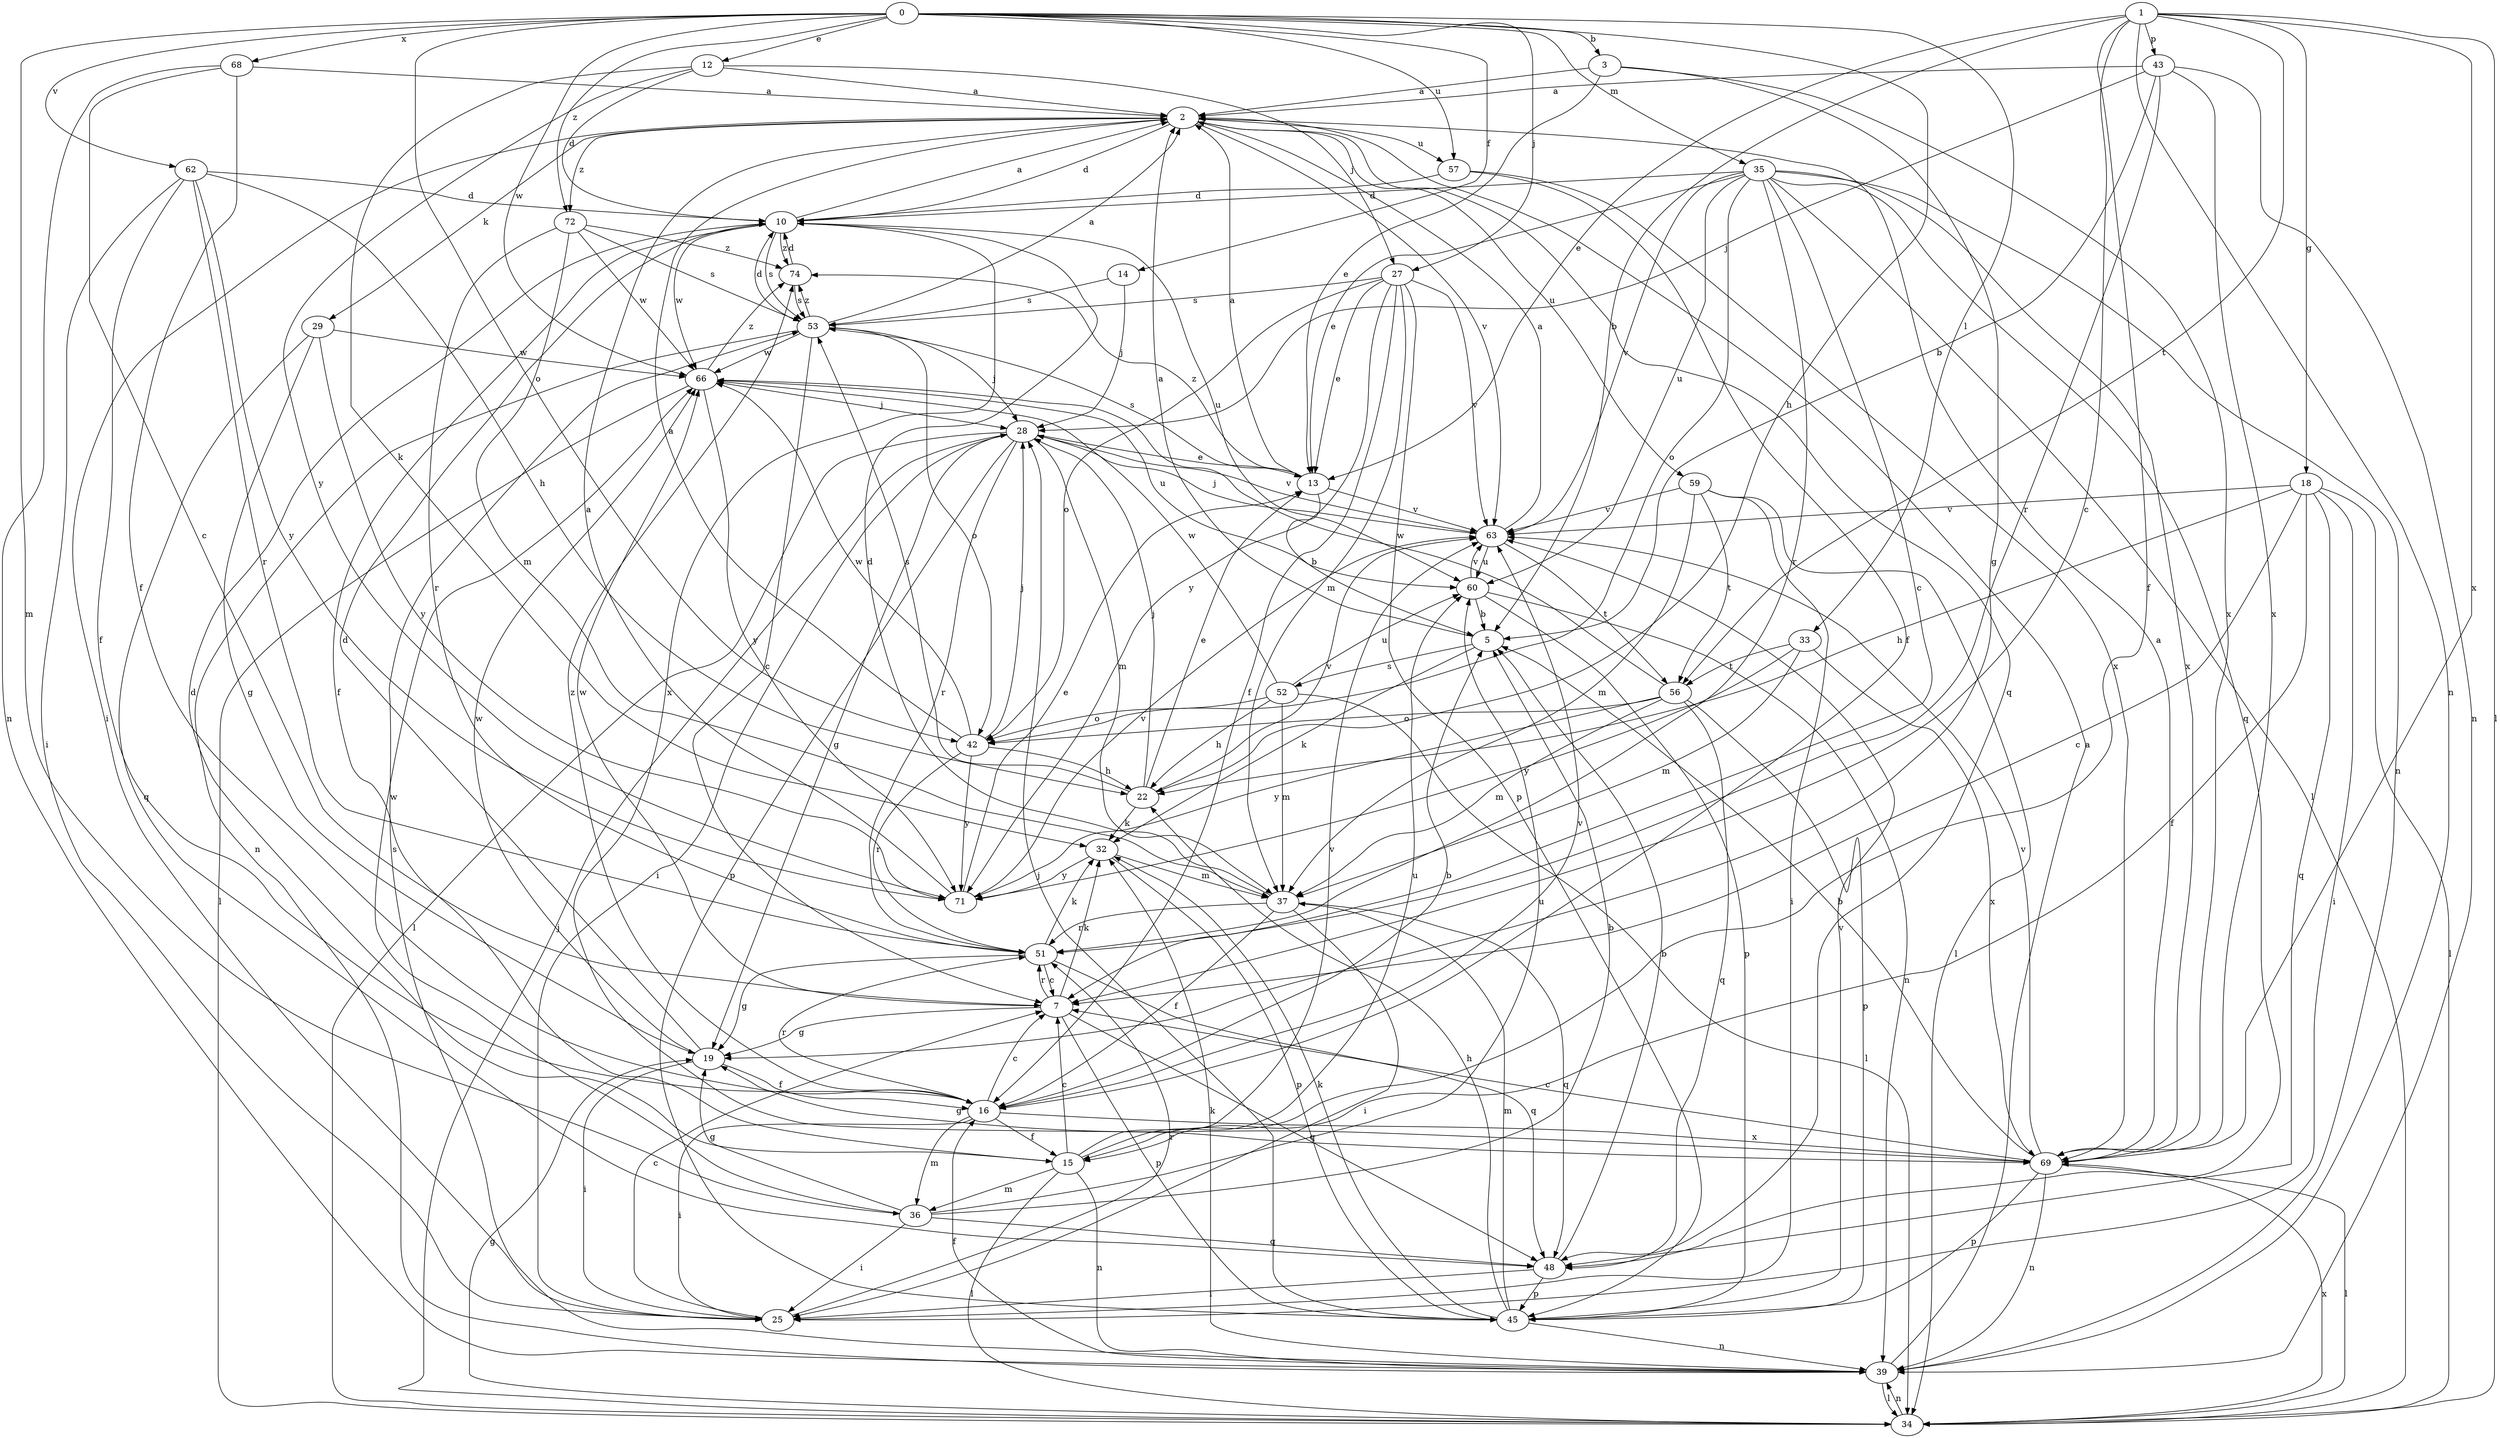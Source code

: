 strict digraph  {
0;
1;
2;
3;
5;
7;
10;
12;
13;
14;
15;
16;
18;
19;
22;
25;
27;
28;
29;
32;
33;
34;
35;
36;
37;
39;
42;
43;
45;
48;
51;
52;
53;
56;
57;
59;
60;
62;
63;
66;
68;
69;
71;
72;
74;
0 -> 3  [label=b];
0 -> 12  [label=e];
0 -> 14  [label=f];
0 -> 22  [label=h];
0 -> 27  [label=j];
0 -> 33  [label=l];
0 -> 35  [label=m];
0 -> 36  [label=m];
0 -> 42  [label=o];
0 -> 57  [label=u];
0 -> 62  [label=v];
0 -> 66  [label=w];
0 -> 68  [label=x];
0 -> 72  [label=z];
1 -> 5  [label=b];
1 -> 7  [label=c];
1 -> 13  [label=e];
1 -> 15  [label=f];
1 -> 18  [label=g];
1 -> 34  [label=l];
1 -> 39  [label=n];
1 -> 43  [label=p];
1 -> 56  [label=t];
1 -> 69  [label=x];
2 -> 10  [label=d];
2 -> 25  [label=i];
2 -> 29  [label=k];
2 -> 48  [label=q];
2 -> 57  [label=u];
2 -> 59  [label=u];
2 -> 63  [label=v];
2 -> 72  [label=z];
3 -> 2  [label=a];
3 -> 13  [label=e];
3 -> 19  [label=g];
3 -> 69  [label=x];
5 -> 2  [label=a];
5 -> 32  [label=k];
5 -> 52  [label=s];
7 -> 19  [label=g];
7 -> 32  [label=k];
7 -> 45  [label=p];
7 -> 48  [label=q];
7 -> 51  [label=r];
7 -> 66  [label=w];
10 -> 2  [label=a];
10 -> 15  [label=f];
10 -> 53  [label=s];
10 -> 60  [label=u];
10 -> 66  [label=w];
10 -> 69  [label=x];
10 -> 74  [label=z];
12 -> 2  [label=a];
12 -> 10  [label=d];
12 -> 27  [label=j];
12 -> 32  [label=k];
12 -> 71  [label=y];
13 -> 2  [label=a];
13 -> 5  [label=b];
13 -> 53  [label=s];
13 -> 63  [label=v];
13 -> 74  [label=z];
14 -> 28  [label=j];
14 -> 53  [label=s];
15 -> 7  [label=c];
15 -> 10  [label=d];
15 -> 34  [label=l];
15 -> 36  [label=m];
15 -> 39  [label=n];
15 -> 60  [label=u];
15 -> 63  [label=v];
16 -> 5  [label=b];
16 -> 7  [label=c];
16 -> 15  [label=f];
16 -> 25  [label=i];
16 -> 36  [label=m];
16 -> 51  [label=r];
16 -> 63  [label=v];
16 -> 69  [label=x];
16 -> 74  [label=z];
18 -> 7  [label=c];
18 -> 15  [label=f];
18 -> 22  [label=h];
18 -> 25  [label=i];
18 -> 34  [label=l];
18 -> 48  [label=q];
18 -> 63  [label=v];
19 -> 10  [label=d];
19 -> 16  [label=f];
19 -> 25  [label=i];
19 -> 66  [label=w];
22 -> 13  [label=e];
22 -> 28  [label=j];
22 -> 32  [label=k];
22 -> 53  [label=s];
22 -> 63  [label=v];
25 -> 7  [label=c];
25 -> 51  [label=r];
27 -> 13  [label=e];
27 -> 16  [label=f];
27 -> 37  [label=m];
27 -> 42  [label=o];
27 -> 45  [label=p];
27 -> 53  [label=s];
27 -> 63  [label=v];
27 -> 71  [label=y];
28 -> 13  [label=e];
28 -> 19  [label=g];
28 -> 25  [label=i];
28 -> 34  [label=l];
28 -> 37  [label=m];
28 -> 45  [label=p];
28 -> 51  [label=r];
28 -> 63  [label=v];
29 -> 19  [label=g];
29 -> 48  [label=q];
29 -> 66  [label=w];
29 -> 71  [label=y];
32 -> 37  [label=m];
32 -> 45  [label=p];
32 -> 71  [label=y];
33 -> 37  [label=m];
33 -> 56  [label=t];
33 -> 69  [label=x];
33 -> 71  [label=y];
34 -> 19  [label=g];
34 -> 28  [label=j];
34 -> 39  [label=n];
34 -> 69  [label=x];
35 -> 7  [label=c];
35 -> 10  [label=d];
35 -> 13  [label=e];
35 -> 34  [label=l];
35 -> 39  [label=n];
35 -> 42  [label=o];
35 -> 48  [label=q];
35 -> 51  [label=r];
35 -> 60  [label=u];
35 -> 63  [label=v];
35 -> 69  [label=x];
36 -> 5  [label=b];
36 -> 19  [label=g];
36 -> 25  [label=i];
36 -> 48  [label=q];
36 -> 60  [label=u];
36 -> 66  [label=w];
37 -> 10  [label=d];
37 -> 16  [label=f];
37 -> 25  [label=i];
37 -> 48  [label=q];
37 -> 51  [label=r];
39 -> 2  [label=a];
39 -> 16  [label=f];
39 -> 32  [label=k];
39 -> 34  [label=l];
39 -> 53  [label=s];
42 -> 2  [label=a];
42 -> 22  [label=h];
42 -> 28  [label=j];
42 -> 51  [label=r];
42 -> 66  [label=w];
42 -> 71  [label=y];
43 -> 2  [label=a];
43 -> 5  [label=b];
43 -> 28  [label=j];
43 -> 39  [label=n];
43 -> 51  [label=r];
43 -> 69  [label=x];
45 -> 22  [label=h];
45 -> 28  [label=j];
45 -> 32  [label=k];
45 -> 37  [label=m];
45 -> 39  [label=n];
45 -> 63  [label=v];
48 -> 5  [label=b];
48 -> 25  [label=i];
48 -> 45  [label=p];
51 -> 7  [label=c];
51 -> 19  [label=g];
51 -> 32  [label=k];
51 -> 48  [label=q];
52 -> 22  [label=h];
52 -> 34  [label=l];
52 -> 37  [label=m];
52 -> 42  [label=o];
52 -> 60  [label=u];
52 -> 66  [label=w];
53 -> 2  [label=a];
53 -> 7  [label=c];
53 -> 10  [label=d];
53 -> 28  [label=j];
53 -> 39  [label=n];
53 -> 42  [label=o];
53 -> 66  [label=w];
53 -> 74  [label=z];
56 -> 37  [label=m];
56 -> 42  [label=o];
56 -> 45  [label=p];
56 -> 48  [label=q];
56 -> 66  [label=w];
56 -> 71  [label=y];
57 -> 10  [label=d];
57 -> 16  [label=f];
57 -> 69  [label=x];
59 -> 25  [label=i];
59 -> 34  [label=l];
59 -> 37  [label=m];
59 -> 56  [label=t];
59 -> 63  [label=v];
60 -> 5  [label=b];
60 -> 39  [label=n];
60 -> 45  [label=p];
60 -> 63  [label=v];
62 -> 10  [label=d];
62 -> 16  [label=f];
62 -> 22  [label=h];
62 -> 25  [label=i];
62 -> 51  [label=r];
62 -> 71  [label=y];
63 -> 2  [label=a];
63 -> 28  [label=j];
63 -> 56  [label=t];
63 -> 60  [label=u];
66 -> 28  [label=j];
66 -> 34  [label=l];
66 -> 60  [label=u];
66 -> 71  [label=y];
66 -> 74  [label=z];
68 -> 2  [label=a];
68 -> 7  [label=c];
68 -> 16  [label=f];
68 -> 39  [label=n];
69 -> 2  [label=a];
69 -> 5  [label=b];
69 -> 7  [label=c];
69 -> 19  [label=g];
69 -> 34  [label=l];
69 -> 39  [label=n];
69 -> 45  [label=p];
69 -> 63  [label=v];
71 -> 2  [label=a];
71 -> 13  [label=e];
71 -> 63  [label=v];
72 -> 37  [label=m];
72 -> 51  [label=r];
72 -> 53  [label=s];
72 -> 66  [label=w];
72 -> 74  [label=z];
74 -> 10  [label=d];
74 -> 53  [label=s];
}
